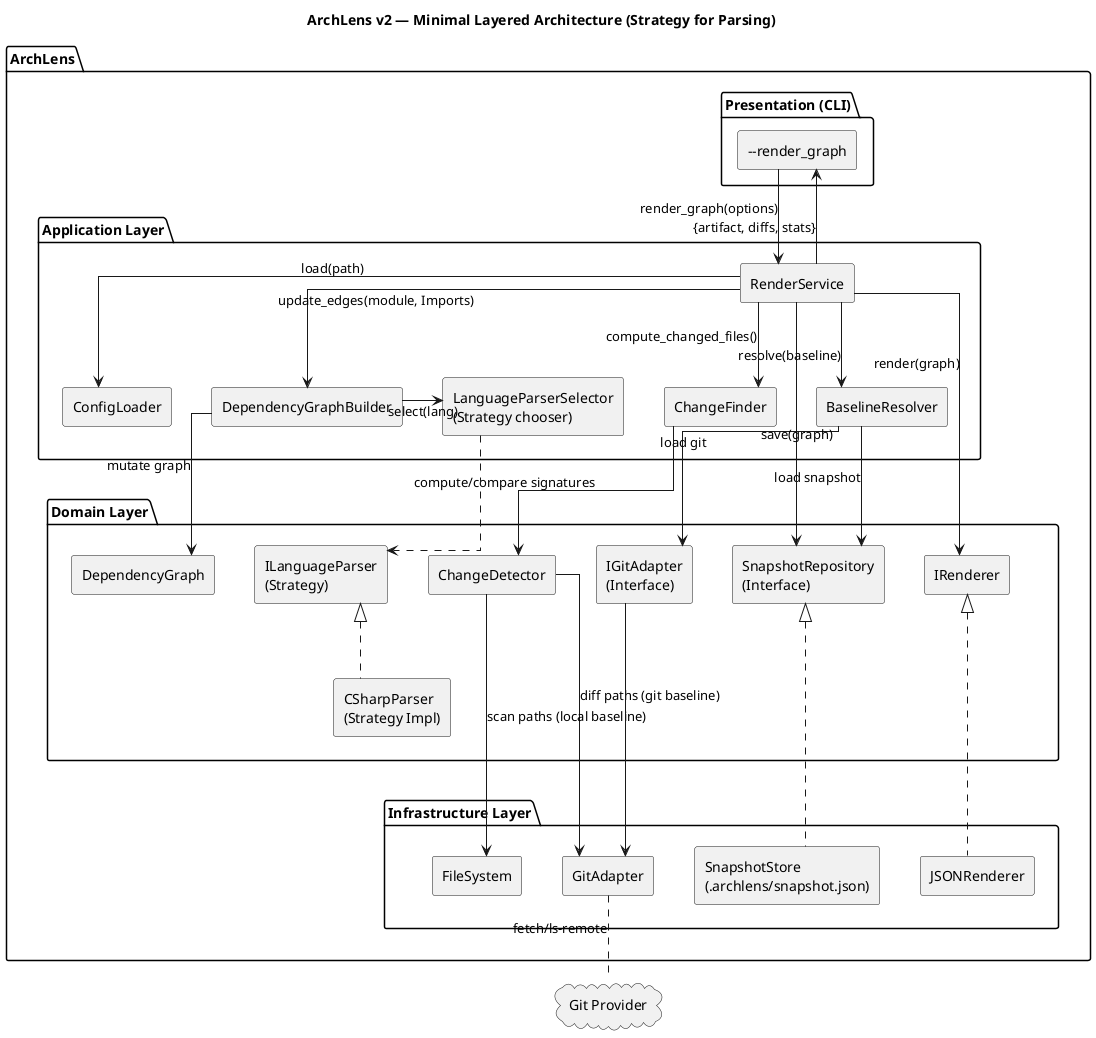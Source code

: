 @startuml
title ArchLens v2 — Minimal Layered Architecture (Strategy for Parsing)

top to bottom direction

skinparam linetype ortho
skinparam componentStyle rectangle
skinparam shadowing false
skinparam wrapWidth 220
skinparam maxMessageSize 200
skinparam nodesep 40
skinparam ranksep 75


package "ArchLens" {

  package "Presentation (CLI)" as Presentation {
    [--render_graph] as RenderAPI
  }

  package "Application Layer" as Application {
    [RenderService] as Orchestrator

    [ChangeFinder] as Change

    [LanguageParserSelector\n(Strategy chooser)] as ParserSel
    [DependencyGraphBuilder] as Builder

    [ConfigLoader] as Config
    [BaselineResolver] as Baseline
  }

    Change -[hidden]l-> ParserSel
    ParserSel -[hidden]l-> Builder
    Builder -[hidden]l-> Config
    Config -[hidden]l-> Baseline


  package "Domain Layer" as Domain{
    [DependencyGraph] as Graph

    [ChangeDetector] as ChangeDetector

    [ILanguageParser\n(Strategy)] as IParser
    [CSharpParser\n(Strategy Impl)] as CsParser

    [IRenderer] as Rendere

    [IGitAdapter\n(Interface)] as IGit
    [SnapshotRepository\n(Interface)] as SnapRepo
  }

  IGit -[hidden]l-> SnapRepo
  SnapRepo -[hidden]r-> IGit



  package "Infrastructure Layer" as Infra{
    [JSONRenderer] as JSONR

    [FileSystem] as FS
    [SnapshotStore\n(.archlens/snapshot.json)] as SnapStore
    [GitAdapter] as Git
  }
}

' --- Layout hints to stack layers (hidden edges) ---
Application -[hidden]down-> Domain
Domain      -[hidden]down-> Infra
Infra       -[hidden]up-> Domain

Infra -[hidden]up-> CsParser
Infra -[hidden]up-> CsParser

'== External integrations ==
cloud "Git Provider" as GitRemote

'== API -> Application ==
RenderAPI --> Orchestrator : render_graph(options)

'== Orchestration ==
Orchestrator --> Config : load(path)
Orchestrator --> Baseline : resolve(baseline)

'== Baseline resolution uses infrastructure ==
Baseline -l-> SnapRepo : load snapshot
Baseline -l-> IGit : load git

'== Change discovery ==
Orchestrator --> Change : compute_changed_files()
Change --> ChangeDetector : compute/compare signatures
ChangeDetector --> Git : diff paths (git baseline)
ChangeDetector --> FS : scan paths (local baseline)

'== Parsing & graph building ==
Builder -l-> ParserSel : select(lang)
ParserSel ..> IParser
IParser <|.. CsParser

' Process each changed file (parallelized inside coordinator)
Orchestrator --> Builder : update_edges(module, Imports)
Builder --> Graph : mutate graph

'== Render ==
Orchestrator --> Rendere : render(graph)
Rendere <|.d. JSONR

'== Persist ==
Orchestrator --> SnapRepo : save(graph)
IGit -l-> Git

'== Outputs ==
Orchestrator --> RenderAPI : {artifact, diffs, stats}

'== Implementations / bindings ==
SnapRepo <|.. SnapStore
GitRemote -[dashed]u- Git : fetch/ls-remote

@enduml
